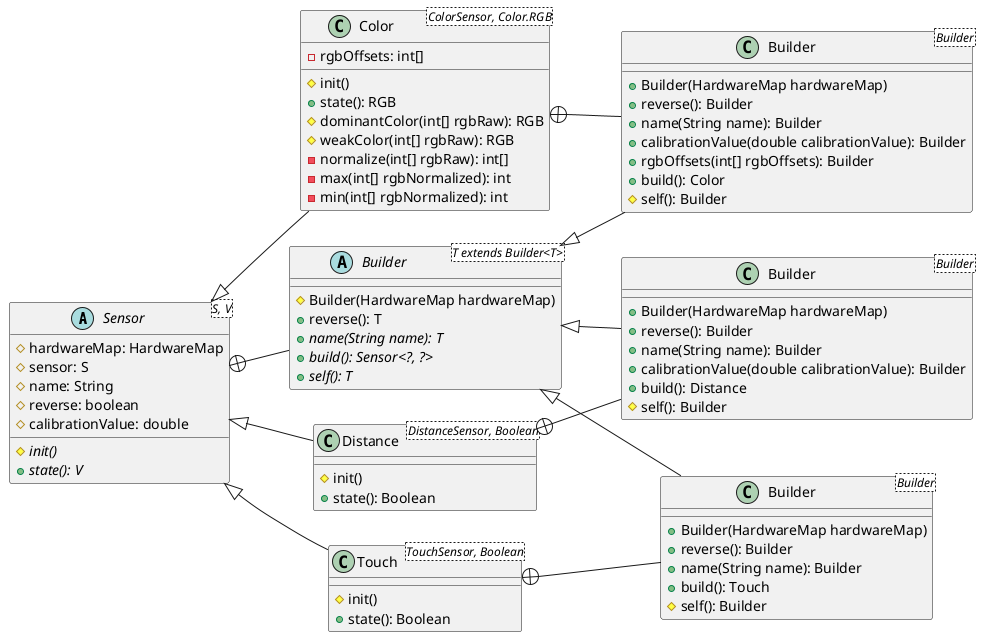 @startuml

left to right direction

abstract class Sensor<S, V> {
    # hardwareMap: HardwareMap
    # sensor: S
    # name: String
    # reverse: boolean
    # calibrationValue: double
    {abstract}# init()
    {abstract}+ state(): V
}

abstract class "Builder<T extends Builder<T>>" as Sensor_Builder {
    # Builder(HardwareMap hardwareMap)
    + reverse(): T
    {abstract}+ name(String name): T
    {abstract}+ build(): Sensor<?, ?>
    {abstract}+ self(): T
}

class Color<ColorSensor, Color.RGB> {
    - rgbOffsets: int[]
    # init()
    + state(): RGB
    # dominantColor(int[] rgbRaw): RGB
    # weakColor(int[] rgbRaw): RGB
    - normalize(int[] rgbRaw): int[]
    - max(int[] rgbNormalized): int
    - min(int[] rgbNormalized): int
}

class Distance<DistanceSensor, Boolean> {
    # init()
    + state(): Boolean
}

class Touch<TouchSensor, Boolean> {
    # init()
    + state(): Boolean
}

class "Builder<Builder>" as Color_Builder {
    + Builder(HardwareMap hardwareMap)
    + reverse(): Builder
    + name(String name): Builder
    + calibrationValue(double calibrationValue): Builder
    + rgbOffsets(int[] rgbOffsets): Builder
    + build(): Color
    # self(): Builder
}

class "Builder<Builder>" as Distance_Builder {
    + Builder(HardwareMap hardwareMap)
    + reverse(): Builder
    + name(String name): Builder
    + calibrationValue(double calibrationValue): Builder
    + build(): Distance
    # self(): Builder
}

class "Builder<Builder>" as Touch_Builder {
    + Builder(HardwareMap hardwareMap)
    + reverse(): Builder
    + name(String name): Builder
    + build(): Touch
    # self(): Builder
}

Sensor <|-- Color
Sensor <|-- Distance
Sensor <|-- Touch

Sensor_Builder <|-- Color_Builder
Sensor_Builder <|-- Distance_Builder
Sensor_Builder <|-- Touch_Builder

Sensor +-- Sensor_Builder

Color +-- Color_Builder
Distance +-- Distance_Builder
Touch +-- Touch_Builder

@enduml